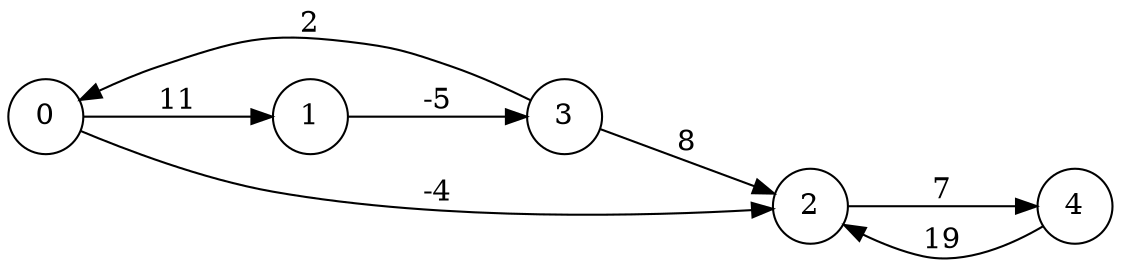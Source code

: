  digraph G {
rankdir=LR;
ranksep=1.0;
nodesep=0.5;

node [shape=circle];

    0->1 [label="11"];
    0->2 [label="-4"];
    1->3 [label="-5"];
    2->4 [label="7"];
    3->0 [label="2"];
    3->2 [label="8"];
    4->2 [label="19"];
}
